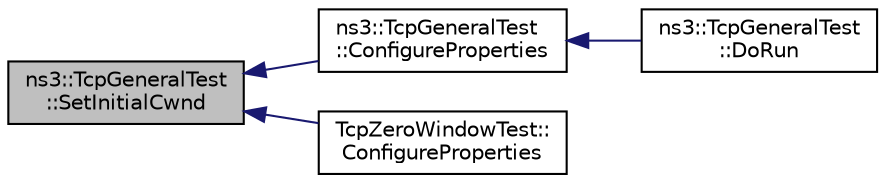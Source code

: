 digraph "ns3::TcpGeneralTest::SetInitialCwnd"
{
  edge [fontname="Helvetica",fontsize="10",labelfontname="Helvetica",labelfontsize="10"];
  node [fontname="Helvetica",fontsize="10",shape=record];
  rankdir="LR";
  Node1 [label="ns3::TcpGeneralTest\l::SetInitialCwnd",height=0.2,width=0.4,color="black", fillcolor="grey75", style="filled", fontcolor="black"];
  Node1 -> Node2 [dir="back",color="midnightblue",fontsize="10",style="solid"];
  Node2 [label="ns3::TcpGeneralTest\l::ConfigureProperties",height=0.2,width=0.4,color="black", fillcolor="white", style="filled",URL="$d2/dfd/classns3_1_1TcpGeneralTest.html#a48b3f15add5cb4b3a9906bd5240e64be",tooltip="Change the configuration of the socket properties. "];
  Node2 -> Node3 [dir="back",color="midnightblue",fontsize="10",style="solid"];
  Node3 [label="ns3::TcpGeneralTest\l::DoRun",height=0.2,width=0.4,color="black", fillcolor="white", style="filled",URL="$d2/dfd/classns3_1_1TcpGeneralTest.html#a79f00453e60b95fcf8d22757593f5ed3",tooltip="Execute the tcp test. "];
  Node1 -> Node4 [dir="back",color="midnightblue",fontsize="10",style="solid"];
  Node4 [label="TcpZeroWindowTest::\lConfigureProperties",height=0.2,width=0.4,color="black", fillcolor="white", style="filled",URL="$d1/db9/classTcpZeroWindowTest.html#a479fded52c00397a0262d7584d00fec9",tooltip="Change the configuration of the socket properties. "];
}
